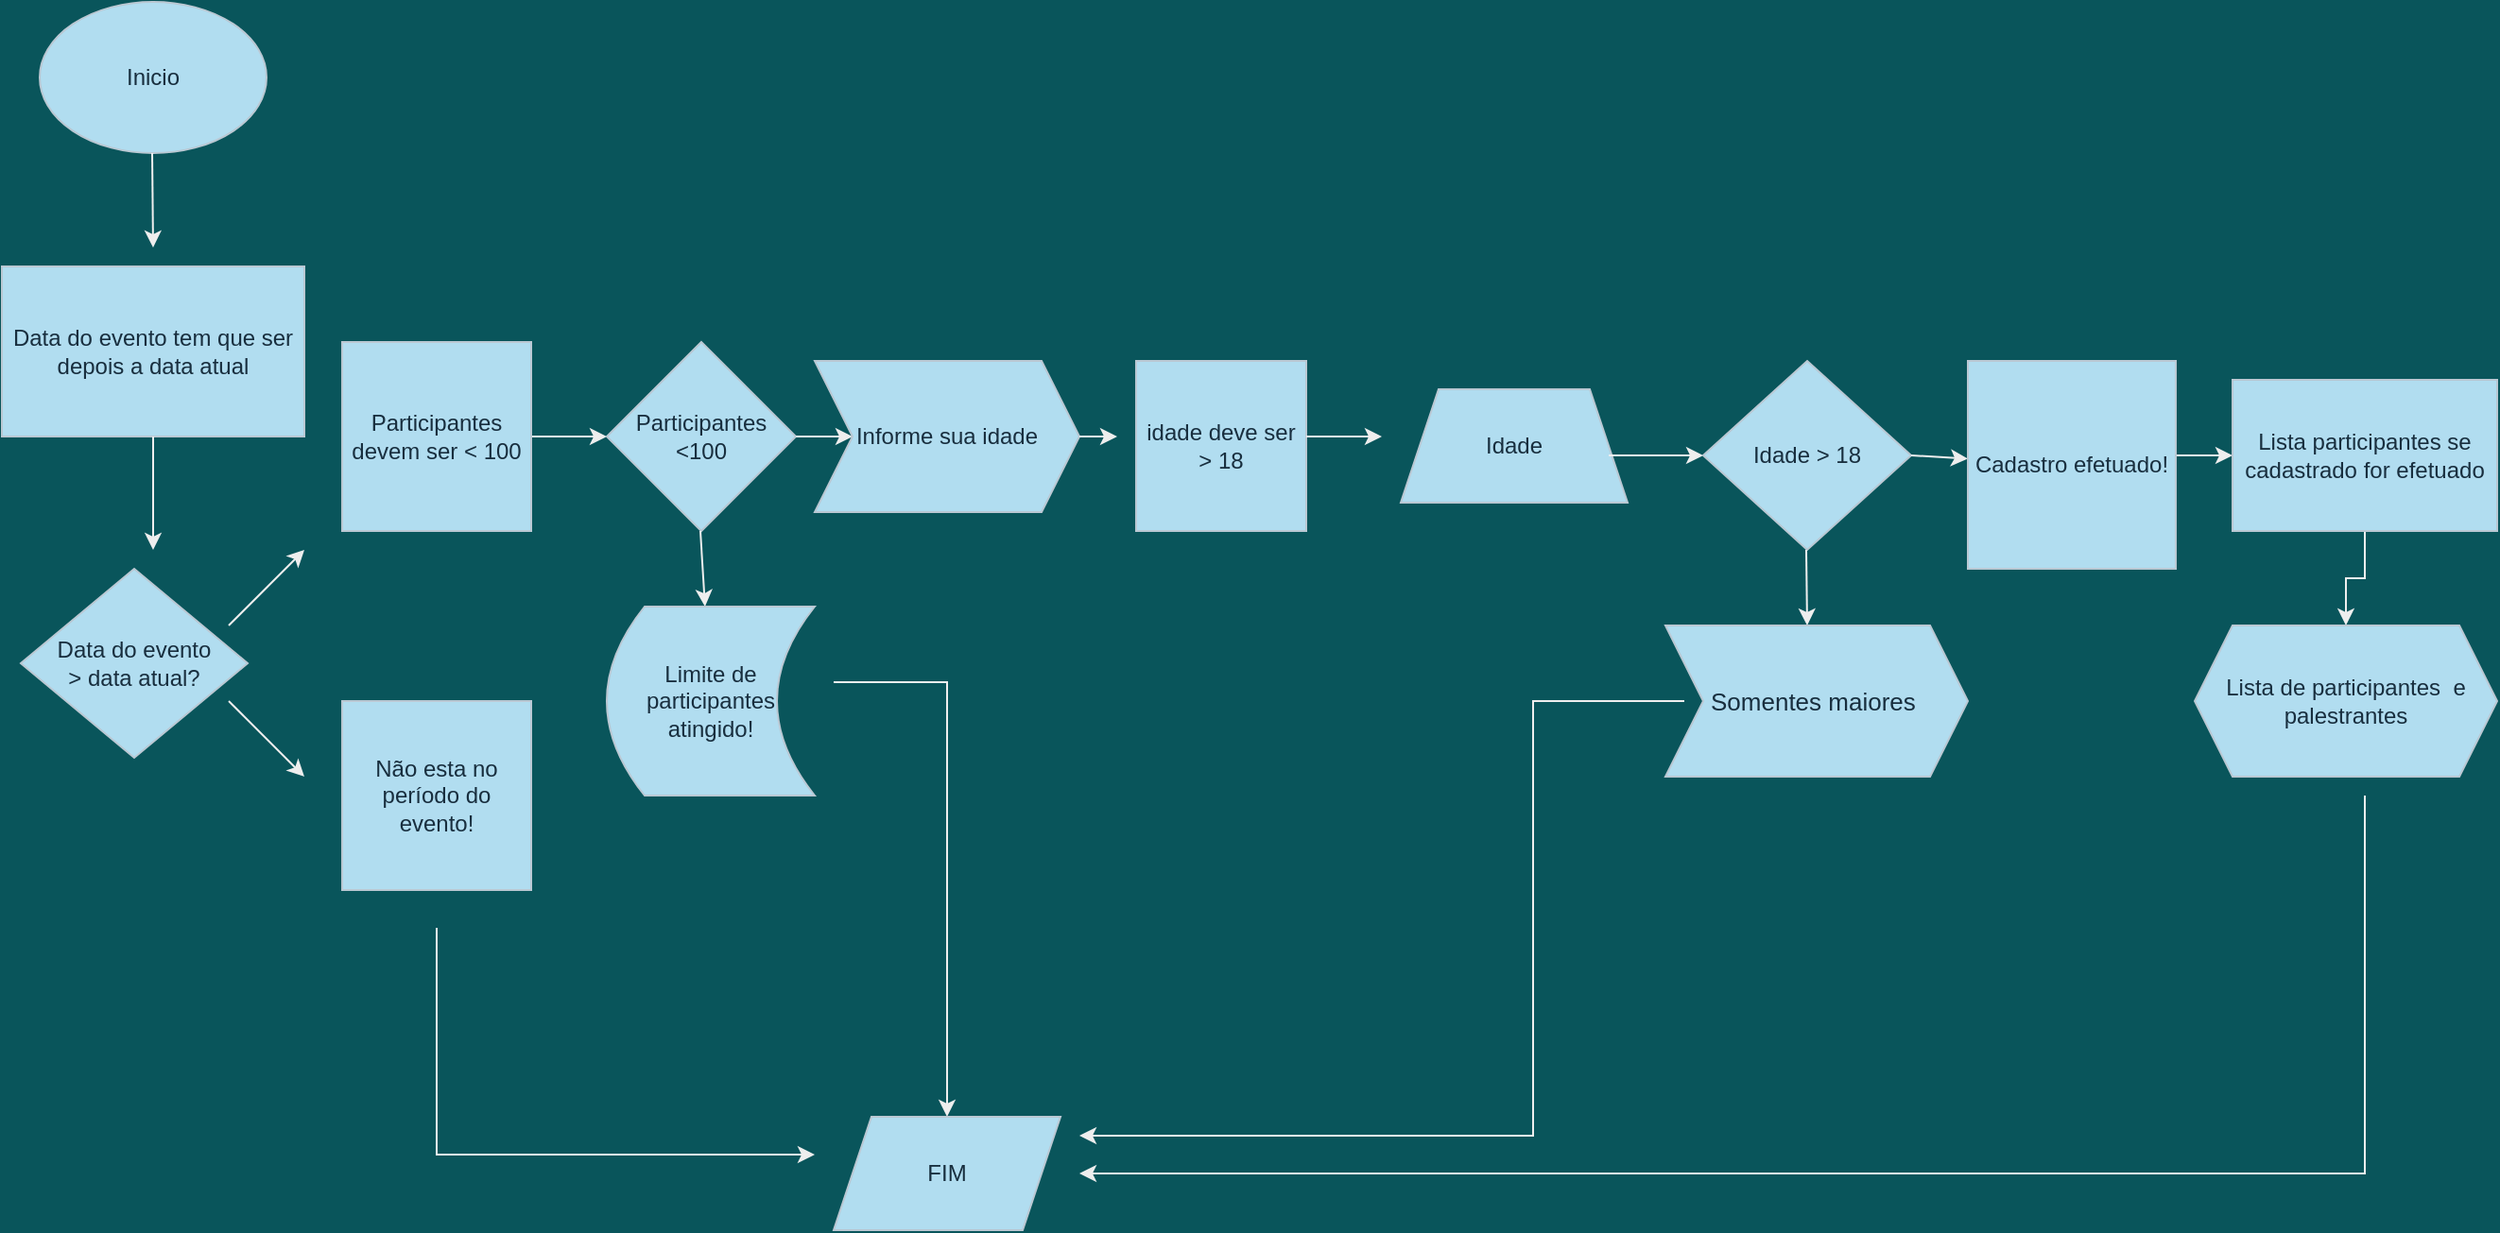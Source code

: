 <mxfile version="15.5.9" type="github">
  <diagram id="pW_3IDAzkVvG6ZnX7cAn" name="Page-1">
    <mxGraphModel dx="1422" dy="794" grid="1" gridSize="10" guides="1" tooltips="1" connect="1" arrows="1" fold="1" page="1" pageScale="1" pageWidth="827" pageHeight="1169" background="#09555B" math="0" shadow="0">
      <root>
        <mxCell id="0" />
        <mxCell id="1" parent="0" />
        <mxCell id="kLnh-OQWywF7f1NIjgKC-1" value="Inicio" style="ellipse;whiteSpace=wrap;html=1;fillColor=#B1DDF0;strokeColor=#BAC8D3;fontColor=#182E3E;" vertex="1" parent="1">
          <mxGeometry x="40" y="80" width="120" height="80" as="geometry" />
        </mxCell>
        <mxCell id="kLnh-OQWywF7f1NIjgKC-3" value="" style="endArrow=classic;html=1;rounded=0;labelBackgroundColor=#09555B;strokeColor=#EEEEEE;fontColor=#FFFFFF;" edge="1" parent="1">
          <mxGeometry width="50" height="50" relative="1" as="geometry">
            <mxPoint x="99.5" y="160" as="sourcePoint" />
            <mxPoint x="100" y="210" as="targetPoint" />
          </mxGeometry>
        </mxCell>
        <mxCell id="kLnh-OQWywF7f1NIjgKC-4" value="Data do evento tem que ser depois a data atual" style="rounded=0;whiteSpace=wrap;html=1;fillColor=#B1DDF0;strokeColor=#BAC8D3;fontColor=#182E3E;" vertex="1" parent="1">
          <mxGeometry x="20" y="220" width="160" height="90" as="geometry" />
        </mxCell>
        <mxCell id="kLnh-OQWywF7f1NIjgKC-5" value="" style="endArrow=classic;html=1;rounded=0;exitX=0.5;exitY=1;exitDx=0;exitDy=0;labelBackgroundColor=#09555B;strokeColor=#EEEEEE;fontColor=#FFFFFF;" edge="1" parent="1" source="kLnh-OQWywF7f1NIjgKC-4">
          <mxGeometry width="50" height="50" relative="1" as="geometry">
            <mxPoint x="80" y="340" as="sourcePoint" />
            <mxPoint x="100" y="370" as="targetPoint" />
          </mxGeometry>
        </mxCell>
        <mxCell id="kLnh-OQWywF7f1NIjgKC-6" value="Data do evento&lt;br&gt;&amp;gt; data atual?" style="rhombus;whiteSpace=wrap;html=1;fillColor=#B1DDF0;strokeColor=#BAC8D3;fontColor=#182E3E;" vertex="1" parent="1">
          <mxGeometry x="30" y="380" width="120" height="100" as="geometry" />
        </mxCell>
        <mxCell id="kLnh-OQWywF7f1NIjgKC-7" value="" style="endArrow=classic;html=1;rounded=0;labelBackgroundColor=#09555B;strokeColor=#EEEEEE;fontColor=#FFFFFF;" edge="1" parent="1">
          <mxGeometry width="50" height="50" relative="1" as="geometry">
            <mxPoint x="140" y="410" as="sourcePoint" />
            <mxPoint x="180" y="370" as="targetPoint" />
          </mxGeometry>
        </mxCell>
        <mxCell id="kLnh-OQWywF7f1NIjgKC-8" value="" style="endArrow=classic;html=1;rounded=0;labelBackgroundColor=#09555B;strokeColor=#EEEEEE;fontColor=#FFFFFF;" edge="1" parent="1">
          <mxGeometry width="50" height="50" relative="1" as="geometry">
            <mxPoint x="140" y="450" as="sourcePoint" />
            <mxPoint x="180" y="490" as="targetPoint" />
          </mxGeometry>
        </mxCell>
        <mxCell id="kLnh-OQWywF7f1NIjgKC-10" value="Não esta no período do evento!" style="whiteSpace=wrap;html=1;aspect=fixed;fillColor=#B1DDF0;strokeColor=#BAC8D3;fontColor=#182E3E;" vertex="1" parent="1">
          <mxGeometry x="200" y="450" width="100" height="100" as="geometry" />
        </mxCell>
        <mxCell id="kLnh-OQWywF7f1NIjgKC-11" value="" style="endArrow=classic;html=1;rounded=0;labelBackgroundColor=#09555B;strokeColor=#EEEEEE;fontColor=#FFFFFF;" edge="1" parent="1" target="kLnh-OQWywF7f1NIjgKC-12">
          <mxGeometry width="50" height="50" relative="1" as="geometry">
            <mxPoint x="300" y="310" as="sourcePoint" />
            <mxPoint x="360" y="310" as="targetPoint" />
          </mxGeometry>
        </mxCell>
        <mxCell id="kLnh-OQWywF7f1NIjgKC-12" value="Participantes&lt;br&gt;&amp;lt;100" style="rhombus;whiteSpace=wrap;html=1;fillColor=#B1DDF0;strokeColor=#BAC8D3;fontColor=#182E3E;" vertex="1" parent="1">
          <mxGeometry x="340" y="260" width="100" height="100" as="geometry" />
        </mxCell>
        <mxCell id="kLnh-OQWywF7f1NIjgKC-50" value="" style="endArrow=classic;html=1;rounded=0;labelBackgroundColor=#09555B;strokeColor=#EEEEEE;fontColor=#FFFFFF;" edge="1" parent="1" target="kLnh-OQWywF7f1NIjgKC-51">
          <mxGeometry width="50" height="50" relative="1" as="geometry">
            <mxPoint x="389.5" y="360" as="sourcePoint" />
            <mxPoint x="390" y="420" as="targetPoint" />
          </mxGeometry>
        </mxCell>
        <mxCell id="kLnh-OQWywF7f1NIjgKC-51" value="Limite de participantes atingido!" style="shape=dataStorage;whiteSpace=wrap;html=1;fixedSize=1;fillColor=#B1DDF0;strokeColor=#BAC8D3;fontColor=#182E3E;" vertex="1" parent="1">
          <mxGeometry x="340" y="400" width="110" height="100" as="geometry" />
        </mxCell>
        <mxCell id="kLnh-OQWywF7f1NIjgKC-52" value="" style="endArrow=classic;html=1;rounded=0;labelBackgroundColor=#09555B;strokeColor=#EEEEEE;fontColor=#FFFFFF;" edge="1" parent="1" target="kLnh-OQWywF7f1NIjgKC-53">
          <mxGeometry width="50" height="50" relative="1" as="geometry">
            <mxPoint x="440" y="310" as="sourcePoint" />
            <mxPoint x="470" y="310" as="targetPoint" />
          </mxGeometry>
        </mxCell>
        <mxCell id="kLnh-OQWywF7f1NIjgKC-53" value="Informe sua idade&lt;br&gt;" style="shape=step;perimeter=stepPerimeter;whiteSpace=wrap;html=1;fixedSize=1;fillColor=#B1DDF0;strokeColor=#BAC8D3;fontColor=#182E3E;" vertex="1" parent="1">
          <mxGeometry x="450" y="270" width="140" height="80" as="geometry" />
        </mxCell>
        <mxCell id="kLnh-OQWywF7f1NIjgKC-200" value="idade deve ser &amp;gt; 18" style="whiteSpace=wrap;html=1;aspect=fixed;fillColor=#B1DDF0;strokeColor=#BAC8D3;fontColor=#182E3E;" vertex="1" parent="1">
          <mxGeometry x="620" y="270" width="90" height="90" as="geometry" />
        </mxCell>
        <mxCell id="kLnh-OQWywF7f1NIjgKC-201" value="" style="endArrow=classic;html=1;rounded=0;labelBackgroundColor=#09555B;strokeColor=#EEEEEE;fontColor=#FFFFFF;" edge="1" parent="1">
          <mxGeometry width="50" height="50" relative="1" as="geometry">
            <mxPoint x="590" y="310" as="sourcePoint" />
            <mxPoint x="610" y="310" as="targetPoint" />
          </mxGeometry>
        </mxCell>
        <mxCell id="kLnh-OQWywF7f1NIjgKC-202" value="Idade" style="shape=trapezoid;perimeter=trapezoidPerimeter;whiteSpace=wrap;html=1;fixedSize=1;fillColor=#B1DDF0;strokeColor=#BAC8D3;fontColor=#182E3E;" vertex="1" parent="1">
          <mxGeometry x="760" y="285" width="120" height="60" as="geometry" />
        </mxCell>
        <mxCell id="kLnh-OQWywF7f1NIjgKC-203" value="" style="endArrow=classic;html=1;rounded=0;labelBackgroundColor=#09555B;strokeColor=#EEEEEE;fontColor=#FFFFFF;" edge="1" parent="1">
          <mxGeometry width="50" height="50" relative="1" as="geometry">
            <mxPoint x="710" y="310" as="sourcePoint" />
            <mxPoint x="750" y="310" as="targetPoint" />
          </mxGeometry>
        </mxCell>
        <mxCell id="kLnh-OQWywF7f1NIjgKC-204" value="" style="endArrow=classic;html=1;rounded=0;exitX=0.917;exitY=0.583;exitDx=0;exitDy=0;exitPerimeter=0;labelBackgroundColor=#09555B;strokeColor=#EEEEEE;fontColor=#FFFFFF;" edge="1" parent="1" source="kLnh-OQWywF7f1NIjgKC-202">
          <mxGeometry width="50" height="50" relative="1" as="geometry">
            <mxPoint x="880" y="320" as="sourcePoint" />
            <mxPoint x="920" y="320" as="targetPoint" />
          </mxGeometry>
        </mxCell>
        <mxCell id="kLnh-OQWywF7f1NIjgKC-206" value="Idade &amp;gt; 18" style="rhombus;whiteSpace=wrap;html=1;fillColor=#B1DDF0;strokeColor=#BAC8D3;fontColor=#182E3E;" vertex="1" parent="1">
          <mxGeometry x="920" y="270" width="110" height="100" as="geometry" />
        </mxCell>
        <mxCell id="kLnh-OQWywF7f1NIjgKC-207" value="" style="endArrow=classic;html=1;rounded=0;labelBackgroundColor=#09555B;strokeColor=#EEEEEE;fontColor=#FFFFFF;" edge="1" parent="1">
          <mxGeometry width="50" height="50" relative="1" as="geometry">
            <mxPoint x="974.5" y="370" as="sourcePoint" />
            <mxPoint x="975" y="410" as="targetPoint" />
          </mxGeometry>
        </mxCell>
        <mxCell id="kLnh-OQWywF7f1NIjgKC-208" value="&lt;font style=&quot;font-size: 13px&quot;&gt;Somentes maiores&amp;nbsp;&lt;/font&gt;" style="shape=step;perimeter=stepPerimeter;whiteSpace=wrap;html=1;fixedSize=1;fillColor=#B1DDF0;strokeColor=#BAC8D3;fontColor=#182E3E;" vertex="1" parent="1">
          <mxGeometry x="900" y="410" width="160" height="80" as="geometry" />
        </mxCell>
        <mxCell id="kLnh-OQWywF7f1NIjgKC-209" value="" style="endArrow=classic;html=1;rounded=0;labelBackgroundColor=#09555B;strokeColor=#EEEEEE;fontColor=#FFFFFF;" edge="1" parent="1">
          <mxGeometry width="50" height="50" relative="1" as="geometry">
            <mxPoint x="1030" y="320" as="sourcePoint" />
            <mxPoint x="1060" y="321.765" as="targetPoint" />
          </mxGeometry>
        </mxCell>
        <mxCell id="kLnh-OQWywF7f1NIjgKC-211" value="" style="endArrow=classic;html=1;rounded=0;labelBackgroundColor=#09555B;strokeColor=#EEEEEE;fontColor=#FFFFFF;" edge="1" parent="1" target="kLnh-OQWywF7f1NIjgKC-212">
          <mxGeometry width="50" height="50" relative="1" as="geometry">
            <mxPoint x="1170" y="320" as="sourcePoint" />
            <mxPoint x="1210" y="320" as="targetPoint" />
          </mxGeometry>
        </mxCell>
        <mxCell id="kLnh-OQWywF7f1NIjgKC-215" value="" style="edgeStyle=orthogonalEdgeStyle;rounded=0;orthogonalLoop=1;jettySize=auto;html=1;labelBackgroundColor=#09555B;strokeColor=#EEEEEE;fontColor=#FFFFFF;" edge="1" parent="1" source="kLnh-OQWywF7f1NIjgKC-212" target="kLnh-OQWywF7f1NIjgKC-214">
          <mxGeometry relative="1" as="geometry" />
        </mxCell>
        <mxCell id="kLnh-OQWywF7f1NIjgKC-212" value="Lista participantes se cadastrado for efetuado" style="rounded=0;whiteSpace=wrap;html=1;fillColor=#B1DDF0;strokeColor=#BAC8D3;fontColor=#182E3E;" vertex="1" parent="1">
          <mxGeometry x="1200" y="280" width="140" height="80" as="geometry" />
        </mxCell>
        <mxCell id="kLnh-OQWywF7f1NIjgKC-214" value="Lista de participantes&amp;nbsp; e palestrantes" style="shape=hexagon;perimeter=hexagonPerimeter2;whiteSpace=wrap;html=1;fixedSize=1;fillColor=#B1DDF0;strokeColor=#BAC8D3;fontColor=#182E3E;" vertex="1" parent="1">
          <mxGeometry x="1180" y="410" width="160" height="80" as="geometry" />
        </mxCell>
        <mxCell id="kLnh-OQWywF7f1NIjgKC-216" value="" style="endArrow=classic;html=1;rounded=0;labelBackgroundColor=#09555B;strokeColor=#EEEEEE;fontColor=#FFFFFF;" edge="1" parent="1" target="kLnh-OQWywF7f1NIjgKC-217">
          <mxGeometry width="50" height="50" relative="1" as="geometry">
            <mxPoint x="460" y="440" as="sourcePoint" />
            <mxPoint x="520" y="640" as="targetPoint" />
            <Array as="points">
              <mxPoint x="520" y="440" />
            </Array>
          </mxGeometry>
        </mxCell>
        <mxCell id="kLnh-OQWywF7f1NIjgKC-217" value="FIM" style="shape=parallelogram;perimeter=parallelogramPerimeter;whiteSpace=wrap;html=1;fixedSize=1;fillColor=#B1DDF0;strokeColor=#BAC8D3;fontColor=#182E3E;" vertex="1" parent="1">
          <mxGeometry x="460" y="670" width="120" height="60" as="geometry" />
        </mxCell>
        <mxCell id="kLnh-OQWywF7f1NIjgKC-219" value="" style="endArrow=classic;html=1;rounded=0;labelBackgroundColor=#09555B;strokeColor=#EEEEEE;fontColor=#FFFFFF;" edge="1" parent="1">
          <mxGeometry width="50" height="50" relative="1" as="geometry">
            <mxPoint x="910" y="450" as="sourcePoint" />
            <mxPoint x="590" y="680" as="targetPoint" />
            <Array as="points">
              <mxPoint x="830" y="450" />
              <mxPoint x="830" y="680" />
            </Array>
          </mxGeometry>
        </mxCell>
        <mxCell id="kLnh-OQWywF7f1NIjgKC-220" value="" style="endArrow=classic;html=1;rounded=0;labelBackgroundColor=#09555B;strokeColor=#EEEEEE;fontColor=#FFFFFF;" edge="1" parent="1">
          <mxGeometry width="50" height="50" relative="1" as="geometry">
            <mxPoint x="1270" y="500" as="sourcePoint" />
            <mxPoint x="590" y="700" as="targetPoint" />
            <Array as="points">
              <mxPoint x="1270" y="700" />
            </Array>
          </mxGeometry>
        </mxCell>
        <mxCell id="kLnh-OQWywF7f1NIjgKC-222" value="Participantes devem ser &amp;lt; 100" style="whiteSpace=wrap;html=1;aspect=fixed;fillColor=#B1DDF0;strokeColor=#BAC8D3;fontColor=#182E3E;" vertex="1" parent="1">
          <mxGeometry x="200" y="260" width="100" height="100" as="geometry" />
        </mxCell>
        <mxCell id="kLnh-OQWywF7f1NIjgKC-223" value="" style="endArrow=classic;html=1;rounded=0;labelBackgroundColor=#09555B;strokeColor=#EEEEEE;fontColor=#FFFFFF;" edge="1" parent="1">
          <mxGeometry width="50" height="50" relative="1" as="geometry">
            <mxPoint x="250" y="570" as="sourcePoint" />
            <mxPoint x="450" y="690" as="targetPoint" />
            <Array as="points">
              <mxPoint x="250" y="690" />
            </Array>
          </mxGeometry>
        </mxCell>
        <mxCell id="kLnh-OQWywF7f1NIjgKC-224" value="Cadastro efetuado!" style="whiteSpace=wrap;html=1;aspect=fixed;fillColor=#B1DDF0;strokeColor=#BAC8D3;fontColor=#182E3E;" vertex="1" parent="1">
          <mxGeometry x="1060" y="270" width="110" height="110" as="geometry" />
        </mxCell>
      </root>
    </mxGraphModel>
  </diagram>
</mxfile>
